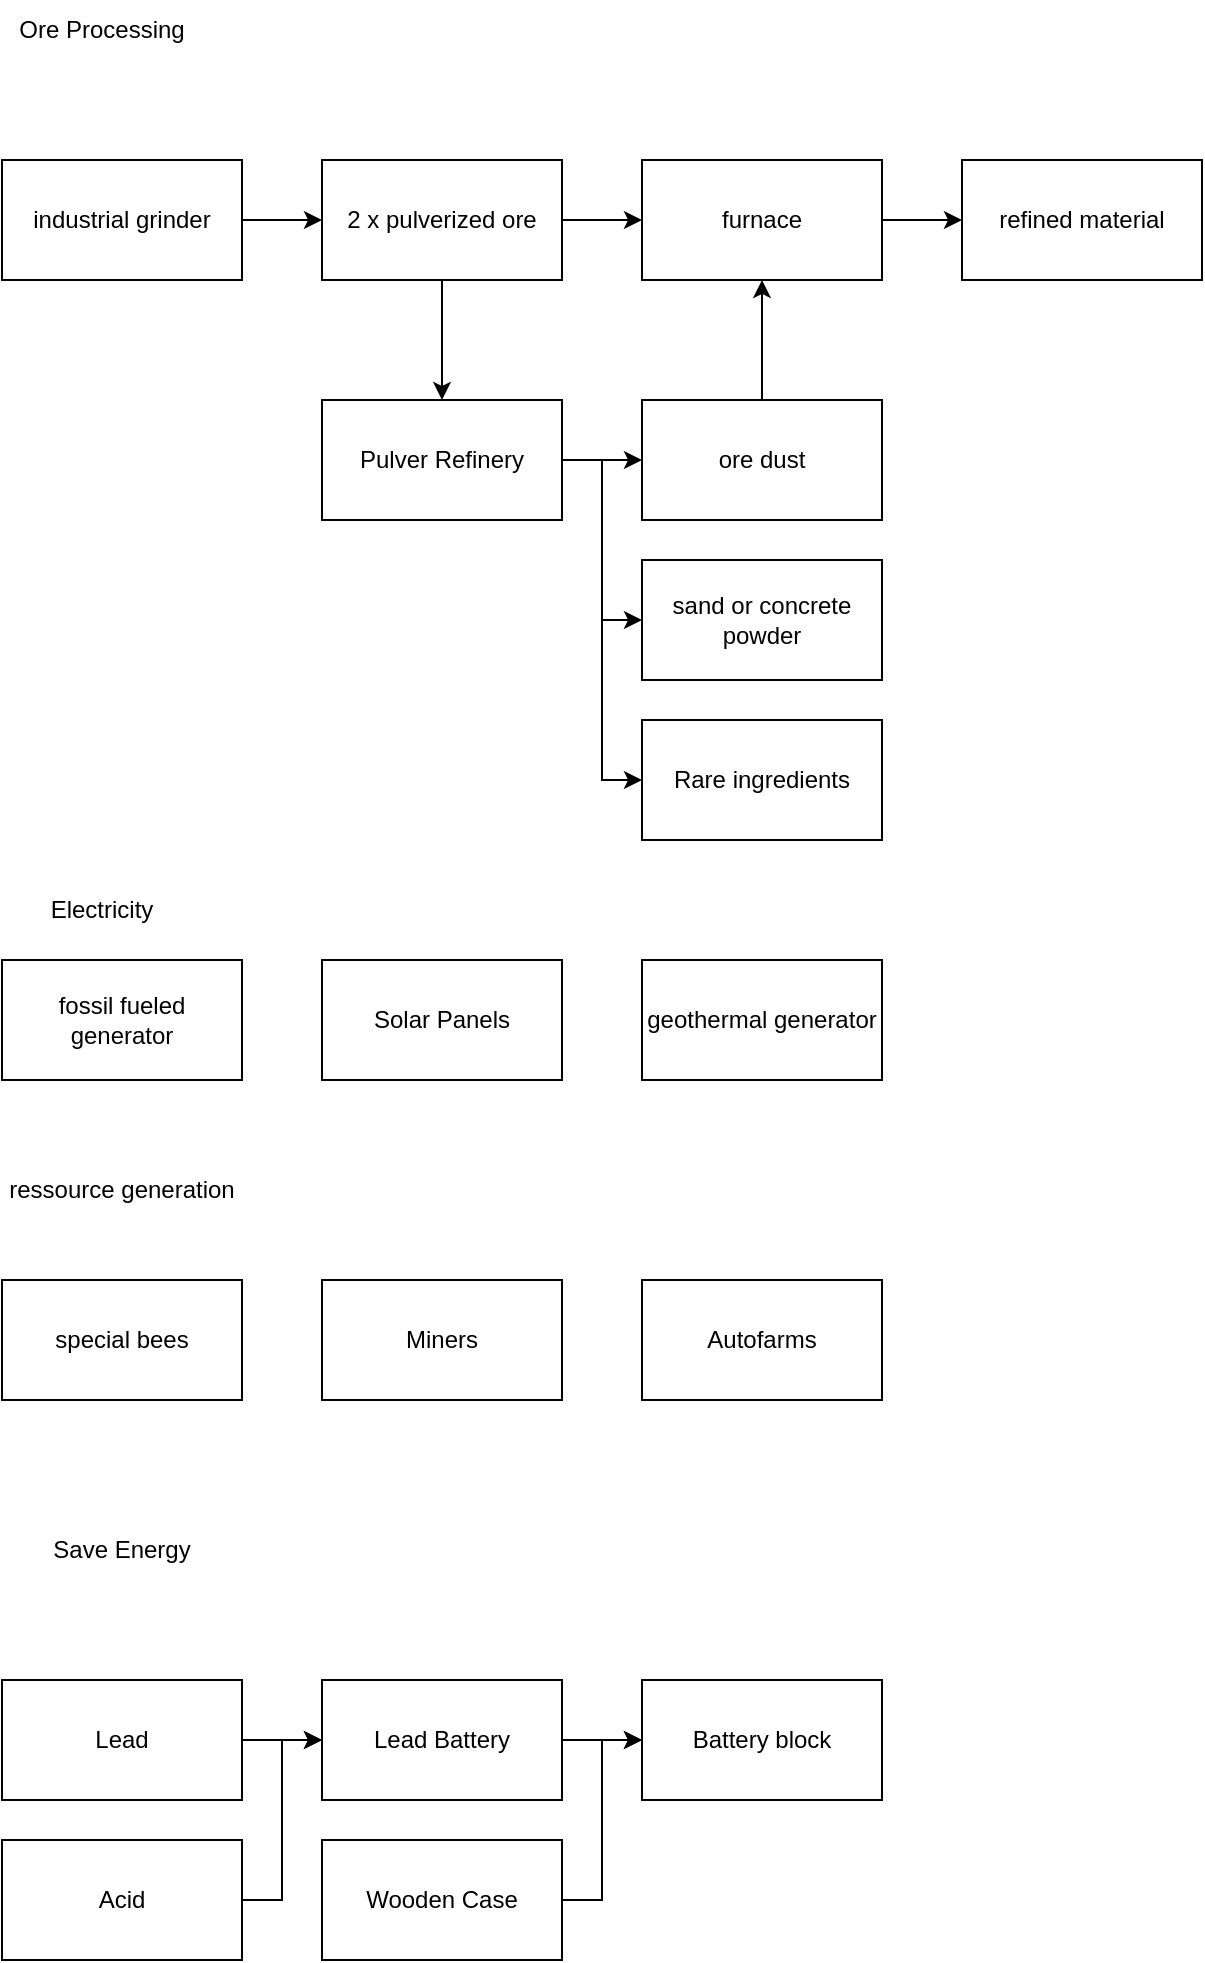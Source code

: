 <mxfile version="16.6.4" type="device"><diagram id="Zv-tc71hsWDD7bujbCiN" name="Page-1"><mxGraphModel dx="1422" dy="762" grid="1" gridSize="10" guides="1" tooltips="1" connect="1" arrows="1" fold="1" page="1" pageScale="1" pageWidth="827" pageHeight="1169" math="0" shadow="0"><root><mxCell id="0"/><mxCell id="1" parent="0"/><mxCell id="y_Pbps4YJmGBz0wBtDzF-5" value="" style="edgeStyle=orthogonalEdgeStyle;rounded=0;orthogonalLoop=1;jettySize=auto;html=1;" parent="1" source="y_Pbps4YJmGBz0wBtDzF-1" target="y_Pbps4YJmGBz0wBtDzF-2" edge="1"><mxGeometry relative="1" as="geometry"/></mxCell><mxCell id="y_Pbps4YJmGBz0wBtDzF-1" value="industrial grinder" style="rounded=0;whiteSpace=wrap;html=1;" parent="1" vertex="1"><mxGeometry x="80" y="120" width="120" height="60" as="geometry"/></mxCell><mxCell id="y_Pbps4YJmGBz0wBtDzF-6" value="" style="edgeStyle=orthogonalEdgeStyle;rounded=0;orthogonalLoop=1;jettySize=auto;html=1;" parent="1" source="y_Pbps4YJmGBz0wBtDzF-2" target="y_Pbps4YJmGBz0wBtDzF-3" edge="1"><mxGeometry relative="1" as="geometry"/></mxCell><mxCell id="y_Pbps4YJmGBz0wBtDzF-13" value="" style="edgeStyle=orthogonalEdgeStyle;rounded=0;orthogonalLoop=1;jettySize=auto;html=1;" parent="1" source="y_Pbps4YJmGBz0wBtDzF-2" target="y_Pbps4YJmGBz0wBtDzF-9" edge="1"><mxGeometry relative="1" as="geometry"/></mxCell><mxCell id="y_Pbps4YJmGBz0wBtDzF-2" value="2 x pulverized ore" style="rounded=0;whiteSpace=wrap;html=1;" parent="1" vertex="1"><mxGeometry x="240" y="120" width="120" height="60" as="geometry"/></mxCell><mxCell id="y_Pbps4YJmGBz0wBtDzF-8" value="" style="edgeStyle=orthogonalEdgeStyle;rounded=0;orthogonalLoop=1;jettySize=auto;html=1;" parent="1" source="y_Pbps4YJmGBz0wBtDzF-3" target="y_Pbps4YJmGBz0wBtDzF-7" edge="1"><mxGeometry relative="1" as="geometry"/></mxCell><mxCell id="y_Pbps4YJmGBz0wBtDzF-3" value="furnace" style="rounded=0;whiteSpace=wrap;html=1;" parent="1" vertex="1"><mxGeometry x="400" y="120" width="120" height="60" as="geometry"/></mxCell><mxCell id="y_Pbps4YJmGBz0wBtDzF-4" value="Ore Processing" style="text;html=1;strokeColor=none;fillColor=none;align=center;verticalAlign=middle;whiteSpace=wrap;rounded=0;" parent="1" vertex="1"><mxGeometry x="80" y="40" width="100" height="30" as="geometry"/></mxCell><mxCell id="y_Pbps4YJmGBz0wBtDzF-7" value="refined material" style="rounded=0;whiteSpace=wrap;html=1;" parent="1" vertex="1"><mxGeometry x="560" y="120" width="120" height="60" as="geometry"/></mxCell><mxCell id="y_Pbps4YJmGBz0wBtDzF-11" value="" style="edgeStyle=orthogonalEdgeStyle;rounded=0;orthogonalLoop=1;jettySize=auto;html=1;" parent="1" source="y_Pbps4YJmGBz0wBtDzF-9" target="y_Pbps4YJmGBz0wBtDzF-10" edge="1"><mxGeometry relative="1" as="geometry"/></mxCell><mxCell id="y_Pbps4YJmGBz0wBtDzF-14" style="edgeStyle=orthogonalEdgeStyle;rounded=0;orthogonalLoop=1;jettySize=auto;html=1;entryX=0;entryY=0.5;entryDx=0;entryDy=0;" parent="1" source="y_Pbps4YJmGBz0wBtDzF-9" target="y_Pbps4YJmGBz0wBtDzF-12" edge="1"><mxGeometry relative="1" as="geometry"/></mxCell><mxCell id="y_Pbps4YJmGBz0wBtDzF-17" style="edgeStyle=orthogonalEdgeStyle;rounded=0;orthogonalLoop=1;jettySize=auto;html=1;entryX=0;entryY=0.5;entryDx=0;entryDy=0;" parent="1" source="y_Pbps4YJmGBz0wBtDzF-9" target="y_Pbps4YJmGBz0wBtDzF-16" edge="1"><mxGeometry relative="1" as="geometry"/></mxCell><mxCell id="y_Pbps4YJmGBz0wBtDzF-9" value="Pulver Refinery" style="rounded=0;whiteSpace=wrap;html=1;" parent="1" vertex="1"><mxGeometry x="240" y="240" width="120" height="60" as="geometry"/></mxCell><mxCell id="y_Pbps4YJmGBz0wBtDzF-15" value="" style="edgeStyle=orthogonalEdgeStyle;rounded=0;orthogonalLoop=1;jettySize=auto;html=1;" parent="1" source="y_Pbps4YJmGBz0wBtDzF-10" target="y_Pbps4YJmGBz0wBtDzF-3" edge="1"><mxGeometry relative="1" as="geometry"/></mxCell><mxCell id="y_Pbps4YJmGBz0wBtDzF-10" value="ore dust" style="rounded=0;whiteSpace=wrap;html=1;" parent="1" vertex="1"><mxGeometry x="400" y="240" width="120" height="60" as="geometry"/></mxCell><mxCell id="y_Pbps4YJmGBz0wBtDzF-12" value="sand or concrete powder" style="rounded=0;whiteSpace=wrap;html=1;" parent="1" vertex="1"><mxGeometry x="400" y="320" width="120" height="60" as="geometry"/></mxCell><mxCell id="y_Pbps4YJmGBz0wBtDzF-16" value="Rare ingredients" style="rounded=0;whiteSpace=wrap;html=1;" parent="1" vertex="1"><mxGeometry x="400" y="400" width="120" height="60" as="geometry"/></mxCell><mxCell id="y_Pbps4YJmGBz0wBtDzF-18" value="Electricity" style="text;html=1;strokeColor=none;fillColor=none;align=center;verticalAlign=middle;whiteSpace=wrap;rounded=0;" parent="1" vertex="1"><mxGeometry x="100" y="480" width="60" height="30" as="geometry"/></mxCell><mxCell id="y_Pbps4YJmGBz0wBtDzF-19" value="fossil fueled generator" style="rounded=0;whiteSpace=wrap;html=1;" parent="1" vertex="1"><mxGeometry x="80" y="520" width="120" height="60" as="geometry"/></mxCell><mxCell id="y_Pbps4YJmGBz0wBtDzF-20" value="Solar Panels" style="rounded=0;whiteSpace=wrap;html=1;" parent="1" vertex="1"><mxGeometry x="240" y="520" width="120" height="60" as="geometry"/></mxCell><mxCell id="y_Pbps4YJmGBz0wBtDzF-21" value="geothermal generator" style="rounded=0;whiteSpace=wrap;html=1;" parent="1" vertex="1"><mxGeometry x="400" y="520" width="120" height="60" as="geometry"/></mxCell><mxCell id="y_Pbps4YJmGBz0wBtDzF-22" value="special bees" style="rounded=0;whiteSpace=wrap;html=1;" parent="1" vertex="1"><mxGeometry x="80" y="680" width="120" height="60" as="geometry"/></mxCell><mxCell id="y_Pbps4YJmGBz0wBtDzF-23" value="ressource generation" style="text;html=1;strokeColor=none;fillColor=none;align=center;verticalAlign=middle;whiteSpace=wrap;rounded=0;" parent="1" vertex="1"><mxGeometry x="80" y="620" width="120" height="30" as="geometry"/></mxCell><mxCell id="y_Pbps4YJmGBz0wBtDzF-24" value="Miners" style="rounded=0;whiteSpace=wrap;html=1;" parent="1" vertex="1"><mxGeometry x="240" y="680" width="120" height="60" as="geometry"/></mxCell><mxCell id="y_Pbps4YJmGBz0wBtDzF-25" value="Autofarms" style="rounded=0;whiteSpace=wrap;html=1;" parent="1" vertex="1"><mxGeometry x="400" y="680" width="120" height="60" as="geometry"/></mxCell><mxCell id="nmvLDN8TGvO90OrsEGsP-1" value="Save Energy" style="text;html=1;strokeColor=none;fillColor=none;align=center;verticalAlign=middle;whiteSpace=wrap;rounded=0;" parent="1" vertex="1"><mxGeometry x="80" y="800" width="120" height="30" as="geometry"/></mxCell><mxCell id="nmvLDN8TGvO90OrsEGsP-8" value="" style="edgeStyle=orthogonalEdgeStyle;rounded=0;orthogonalLoop=1;jettySize=auto;html=1;" parent="1" source="nmvLDN8TGvO90OrsEGsP-2" target="nmvLDN8TGvO90OrsEGsP-7" edge="1"><mxGeometry relative="1" as="geometry"/></mxCell><mxCell id="nmvLDN8TGvO90OrsEGsP-2" value="Lead Battery" style="rounded=0;whiteSpace=wrap;html=1;" parent="1" vertex="1"><mxGeometry x="240" y="880" width="120" height="60" as="geometry"/></mxCell><mxCell id="nmvLDN8TGvO90OrsEGsP-5" value="" style="edgeStyle=orthogonalEdgeStyle;rounded=0;orthogonalLoop=1;jettySize=auto;html=1;" parent="1" source="nmvLDN8TGvO90OrsEGsP-3" target="nmvLDN8TGvO90OrsEGsP-2" edge="1"><mxGeometry relative="1" as="geometry"/></mxCell><mxCell id="nmvLDN8TGvO90OrsEGsP-3" value="Lead" style="rounded=0;whiteSpace=wrap;html=1;" parent="1" vertex="1"><mxGeometry x="80" y="880" width="120" height="60" as="geometry"/></mxCell><mxCell id="nmvLDN8TGvO90OrsEGsP-6" style="edgeStyle=orthogonalEdgeStyle;rounded=0;orthogonalLoop=1;jettySize=auto;html=1;entryX=0;entryY=0.5;entryDx=0;entryDy=0;" parent="1" source="nmvLDN8TGvO90OrsEGsP-4" target="nmvLDN8TGvO90OrsEGsP-2" edge="1"><mxGeometry relative="1" as="geometry"/></mxCell><mxCell id="nmvLDN8TGvO90OrsEGsP-4" value="Acid" style="rounded=0;whiteSpace=wrap;html=1;" parent="1" vertex="1"><mxGeometry x="80" y="960" width="120" height="60" as="geometry"/></mxCell><mxCell id="nmvLDN8TGvO90OrsEGsP-7" value="Battery block" style="rounded=0;whiteSpace=wrap;html=1;" parent="1" vertex="1"><mxGeometry x="400" y="880" width="120" height="60" as="geometry"/></mxCell><mxCell id="nmvLDN8TGvO90OrsEGsP-10" style="edgeStyle=orthogonalEdgeStyle;rounded=0;orthogonalLoop=1;jettySize=auto;html=1;entryX=0;entryY=0.5;entryDx=0;entryDy=0;" parent="1" source="nmvLDN8TGvO90OrsEGsP-9" target="nmvLDN8TGvO90OrsEGsP-7" edge="1"><mxGeometry relative="1" as="geometry"/></mxCell><mxCell id="nmvLDN8TGvO90OrsEGsP-9" value="Wooden Case" style="rounded=0;whiteSpace=wrap;html=1;" parent="1" vertex="1"><mxGeometry x="240" y="960" width="120" height="60" as="geometry"/></mxCell></root></mxGraphModel></diagram></mxfile>
